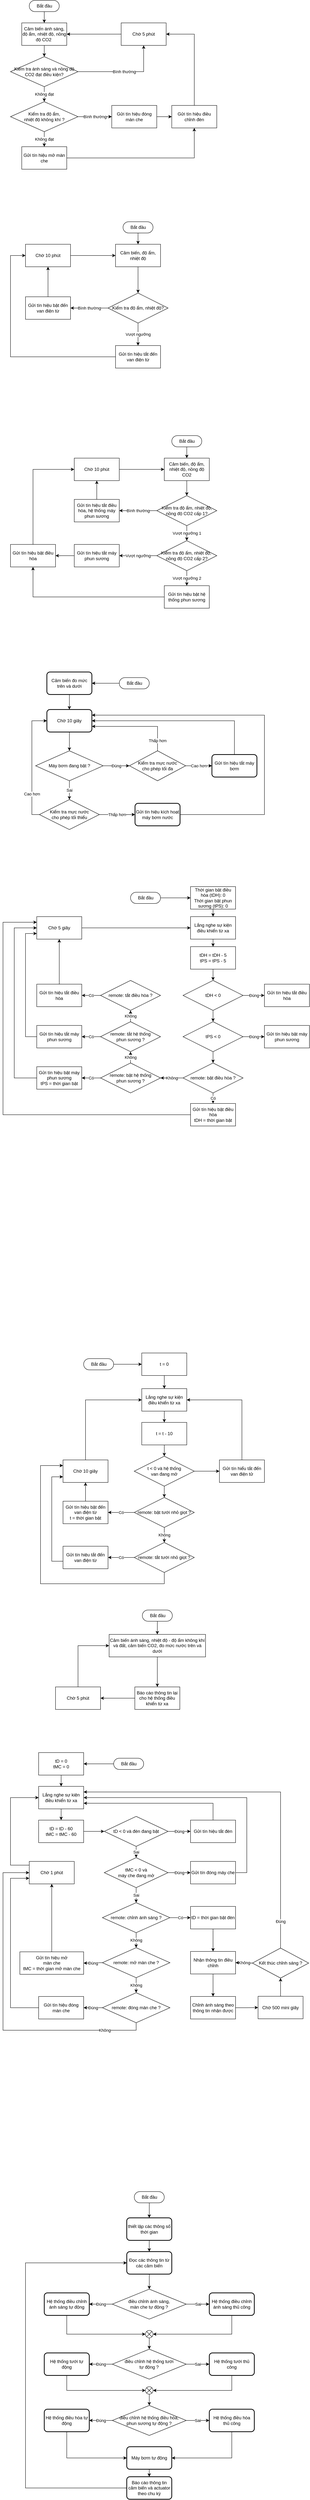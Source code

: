 <mxfile version="14.6.9" type="github">
  <diagram id="anuXyuavmqjR2wPOfA69" name="Page-1">
    <mxGraphModel dx="723" dy="430" grid="1" gridSize="10" guides="1" tooltips="1" connect="1" arrows="1" fold="1" page="1" pageScale="1" pageWidth="827" pageHeight="1169" math="0" shadow="0">
      <root>
        <mxCell id="0" />
        <mxCell id="1" parent="0" />
        <mxCell id="B6U_4YluaV11gysAg7g0-4" value="" style="edgeStyle=orthogonalEdgeStyle;rounded=0;orthogonalLoop=1;jettySize=auto;html=1;" parent="1" source="B6U_4YluaV11gysAg7g0-2" target="B6U_4YluaV11gysAg7g0-3" edge="1">
          <mxGeometry relative="1" as="geometry" />
        </mxCell>
        <mxCell id="B6U_4YluaV11gysAg7g0-2" value="Bắt đầu" style="html=1;dashed=0;whitespace=wrap;shape=mxgraph.dfd.start" parent="1" vertex="1">
          <mxGeometry x="80" y="60" width="80" height="30" as="geometry" />
        </mxCell>
        <mxCell id="B6U_4YluaV11gysAg7g0-23" value="" style="edgeStyle=orthogonalEdgeStyle;rounded=0;orthogonalLoop=1;jettySize=auto;html=1;" parent="1" source="B6U_4YluaV11gysAg7g0-3" target="B6U_4YluaV11gysAg7g0-22" edge="1">
          <mxGeometry relative="1" as="geometry" />
        </mxCell>
        <mxCell id="B6U_4YluaV11gysAg7g0-3" value="Cảm biến ánh sáng, độ ẩm, nhiệt độ, nồng độ CO2&amp;nbsp;" style="whiteSpace=wrap;html=1;dashed=0;" parent="1" vertex="1">
          <mxGeometry x="60" y="120" width="120" height="60" as="geometry" />
        </mxCell>
        <mxCell id="B6U_4YluaV11gysAg7g0-16" value="Không đạt" style="edgeStyle=orthogonalEdgeStyle;rounded=0;orthogonalLoop=1;jettySize=auto;html=1;" parent="1" source="B6U_4YluaV11gysAg7g0-11" target="B6U_4YluaV11gysAg7g0-15" edge="1">
          <mxGeometry relative="1" as="geometry" />
        </mxCell>
        <mxCell id="odV56k7f0674jb8AGiHk-58" value="Bình thường" style="edgeStyle=orthogonalEdgeStyle;rounded=0;orthogonalLoop=1;jettySize=auto;html=1;" edge="1" parent="1" source="B6U_4YluaV11gysAg7g0-11" target="B6U_4YluaV11gysAg7g0-13">
          <mxGeometry relative="1" as="geometry" />
        </mxCell>
        <mxCell id="B6U_4YluaV11gysAg7g0-11" value="Kiểm tra độ ẩm, &lt;br&gt;nhiệt độ không khí ?" style="rhombus;whiteSpace=wrap;html=1;dashed=0;" parent="1" vertex="1">
          <mxGeometry x="30" y="330" width="180" height="80" as="geometry" />
        </mxCell>
        <mxCell id="odV56k7f0674jb8AGiHk-59" value="" style="edgeStyle=orthogonalEdgeStyle;rounded=0;orthogonalLoop=1;jettySize=auto;html=1;" edge="1" parent="1" source="B6U_4YluaV11gysAg7g0-13" target="B6U_4YluaV11gysAg7g0-24">
          <mxGeometry relative="1" as="geometry" />
        </mxCell>
        <mxCell id="B6U_4YluaV11gysAg7g0-13" value="Gửi tín hiệu đóng màn che" style="whiteSpace=wrap;html=1;dashed=0;" parent="1" vertex="1">
          <mxGeometry x="299.97" y="340" width="120" height="60" as="geometry" />
        </mxCell>
        <mxCell id="odV56k7f0674jb8AGiHk-55" style="edgeStyle=orthogonalEdgeStyle;rounded=0;orthogonalLoop=1;jettySize=auto;html=1;entryX=0.5;entryY=1;entryDx=0;entryDy=0;" edge="1" parent="1" source="B6U_4YluaV11gysAg7g0-15" target="B6U_4YluaV11gysAg7g0-24">
          <mxGeometry relative="1" as="geometry" />
        </mxCell>
        <mxCell id="B6U_4YluaV11gysAg7g0-15" value="Gửi tín hiệu mở màn che" style="whiteSpace=wrap;html=1;dashed=0;" parent="1" vertex="1">
          <mxGeometry x="60" y="450" width="120" height="60" as="geometry" />
        </mxCell>
        <mxCell id="B6U_4YluaV11gysAg7g0-29" value="Không đạt" style="edgeStyle=orthogonalEdgeStyle;rounded=0;orthogonalLoop=1;jettySize=auto;html=1;entryX=0.5;entryY=0;entryDx=0;entryDy=0;" parent="1" source="B6U_4YluaV11gysAg7g0-22" target="B6U_4YluaV11gysAg7g0-11" edge="1">
          <mxGeometry relative="1" as="geometry" />
        </mxCell>
        <mxCell id="odV56k7f0674jb8AGiHk-53" value="Bình thường" style="edgeStyle=orthogonalEdgeStyle;rounded=0;orthogonalLoop=1;jettySize=auto;html=1;" edge="1" parent="1" source="B6U_4YluaV11gysAg7g0-22" target="B6U_4YluaV11gysAg7g0-26">
          <mxGeometry relative="1" as="geometry">
            <Array as="points">
              <mxPoint x="385" y="250" />
            </Array>
          </mxGeometry>
        </mxCell>
        <mxCell id="B6U_4YluaV11gysAg7g0-22" value="Kiểm tra ánh sáng và&amp;nbsp;nồng độ CO2&amp;nbsp;đạt điều kiện?" style="rhombus;whiteSpace=wrap;html=1;dashed=0;" parent="1" vertex="1">
          <mxGeometry x="30" y="210" width="180" height="80" as="geometry" />
        </mxCell>
        <mxCell id="odV56k7f0674jb8AGiHk-60" style="edgeStyle=orthogonalEdgeStyle;rounded=0;orthogonalLoop=1;jettySize=auto;html=1;entryX=1;entryY=0.5;entryDx=0;entryDy=0;" edge="1" parent="1" source="B6U_4YluaV11gysAg7g0-24" target="B6U_4YluaV11gysAg7g0-26">
          <mxGeometry relative="1" as="geometry">
            <Array as="points">
              <mxPoint x="520" y="150" />
            </Array>
          </mxGeometry>
        </mxCell>
        <mxCell id="B6U_4YluaV11gysAg7g0-24" value="Gửi tín hiệu điều chỉnh đèn" style="whiteSpace=wrap;html=1;dashed=0;" parent="1" vertex="1">
          <mxGeometry x="459.97" y="340" width="120" height="60" as="geometry" />
        </mxCell>
        <mxCell id="B6U_4YluaV11gysAg7g0-28" style="edgeStyle=orthogonalEdgeStyle;rounded=0;orthogonalLoop=1;jettySize=auto;html=1;entryX=1;entryY=0.5;entryDx=0;entryDy=0;" parent="1" source="B6U_4YluaV11gysAg7g0-26" target="B6U_4YluaV11gysAg7g0-3" edge="1">
          <mxGeometry relative="1" as="geometry" />
        </mxCell>
        <mxCell id="B6U_4YluaV11gysAg7g0-26" value="Chờ 5 phút" style="whiteSpace=wrap;html=1;dashed=0;" parent="1" vertex="1">
          <mxGeometry x="325" y="120" width="120" height="60" as="geometry" />
        </mxCell>
        <mxCell id="B6U_4YluaV11gysAg7g0-37" value="" style="edgeStyle=orthogonalEdgeStyle;rounded=0;orthogonalLoop=1;jettySize=auto;html=1;" parent="1" source="B6U_4YluaV11gysAg7g0-38" target="B6U_4YluaV11gysAg7g0-40" edge="1">
          <mxGeometry relative="1" as="geometry" />
        </mxCell>
        <mxCell id="B6U_4YluaV11gysAg7g0-38" value="Bắt đầu" style="html=1;dashed=0;whitespace=wrap;shape=mxgraph.dfd.start" parent="1" vertex="1">
          <mxGeometry x="330" y="650" width="80" height="30" as="geometry" />
        </mxCell>
        <mxCell id="B6U_4YluaV11gysAg7g0-39" value="" style="edgeStyle=orthogonalEdgeStyle;rounded=0;orthogonalLoop=1;jettySize=auto;html=1;" parent="1" source="B6U_4YluaV11gysAg7g0-40" target="B6U_4YluaV11gysAg7g0-50" edge="1">
          <mxGeometry relative="1" as="geometry" />
        </mxCell>
        <mxCell id="B6U_4YluaV11gysAg7g0-40" value="Cảm biến, độ ẩm, nhiệt độ" style="whiteSpace=wrap;html=1;dashed=0;" parent="1" vertex="1">
          <mxGeometry x="310" y="710" width="120" height="60" as="geometry" />
        </mxCell>
        <mxCell id="B6U_4YluaV11gysAg7g0-58" value="Vượt ngưỡng" style="edgeStyle=orthogonalEdgeStyle;rounded=0;orthogonalLoop=1;jettySize=auto;html=1;" parent="1" source="B6U_4YluaV11gysAg7g0-50" target="B6U_4YluaV11gysAg7g0-57" edge="1">
          <mxGeometry relative="1" as="geometry" />
        </mxCell>
        <mxCell id="B6U_4YluaV11gysAg7g0-63" value="Bình thường" style="edgeStyle=orthogonalEdgeStyle;rounded=0;orthogonalLoop=1;jettySize=auto;html=1;" parent="1" source="B6U_4YluaV11gysAg7g0-50" target="B6U_4YluaV11gysAg7g0-62" edge="1">
          <mxGeometry relative="1" as="geometry" />
        </mxCell>
        <mxCell id="B6U_4YluaV11gysAg7g0-50" value="Kiểm tra độ ẩm, nhiệt độ?" style="rhombus;whiteSpace=wrap;html=1;dashed=0;" parent="1" vertex="1">
          <mxGeometry x="290" y="840" width="160" height="80" as="geometry" />
        </mxCell>
        <mxCell id="B6U_4YluaV11gysAg7g0-64" style="edgeStyle=orthogonalEdgeStyle;rounded=0;orthogonalLoop=1;jettySize=auto;html=1;entryX=0;entryY=0.5;entryDx=0;entryDy=0;" parent="1" source="B6U_4YluaV11gysAg7g0-57" target="B6U_4YluaV11gysAg7g0-59" edge="1">
          <mxGeometry relative="1" as="geometry">
            <Array as="points">
              <mxPoint x="30" y="1010" />
              <mxPoint x="30" y="740" />
            </Array>
          </mxGeometry>
        </mxCell>
        <mxCell id="B6U_4YluaV11gysAg7g0-57" value="Gửi tín hiệu tắt đến van điện từ" style="whiteSpace=wrap;html=1;dashed=0;" parent="1" vertex="1">
          <mxGeometry x="310" y="980" width="120" height="60" as="geometry" />
        </mxCell>
        <mxCell id="B6U_4YluaV11gysAg7g0-61" style="edgeStyle=orthogonalEdgeStyle;rounded=0;orthogonalLoop=1;jettySize=auto;html=1;entryX=0;entryY=0.5;entryDx=0;entryDy=0;" parent="1" source="B6U_4YluaV11gysAg7g0-59" target="B6U_4YluaV11gysAg7g0-40" edge="1">
          <mxGeometry relative="1" as="geometry">
            <Array as="points">
              <mxPoint x="170" y="740" />
            </Array>
          </mxGeometry>
        </mxCell>
        <mxCell id="B6U_4YluaV11gysAg7g0-59" value="Chờ 10 phút" style="whiteSpace=wrap;html=1;dashed=0;" parent="1" vertex="1">
          <mxGeometry x="70" y="710" width="120" height="60" as="geometry" />
        </mxCell>
        <mxCell id="B6U_4YluaV11gysAg7g0-65" style="edgeStyle=orthogonalEdgeStyle;rounded=0;orthogonalLoop=1;jettySize=auto;html=1;entryX=0.5;entryY=1;entryDx=0;entryDy=0;" parent="1" source="B6U_4YluaV11gysAg7g0-62" target="B6U_4YluaV11gysAg7g0-59" edge="1">
          <mxGeometry relative="1" as="geometry" />
        </mxCell>
        <mxCell id="B6U_4YluaV11gysAg7g0-62" value="Gửi tín hiệu bật đến van điện từ" style="whiteSpace=wrap;html=1;dashed=0;" parent="1" vertex="1">
          <mxGeometry x="70" y="850" width="120" height="60" as="geometry" />
        </mxCell>
        <mxCell id="B6U_4YluaV11gysAg7g0-66" value="" style="edgeStyle=orthogonalEdgeStyle;rounded=0;orthogonalLoop=1;jettySize=auto;html=1;" parent="1" source="B6U_4YluaV11gysAg7g0-67" target="B6U_4YluaV11gysAg7g0-69" edge="1">
          <mxGeometry relative="1" as="geometry" />
        </mxCell>
        <mxCell id="B6U_4YluaV11gysAg7g0-67" value="Bắt đầu" style="html=1;dashed=0;whitespace=wrap;shape=mxgraph.dfd.start" parent="1" vertex="1">
          <mxGeometry x="460" y="1220" width="80" height="30" as="geometry" />
        </mxCell>
        <mxCell id="B6U_4YluaV11gysAg7g0-68" value="" style="edgeStyle=orthogonalEdgeStyle;rounded=0;orthogonalLoop=1;jettySize=auto;html=1;" parent="1" source="B6U_4YluaV11gysAg7g0-69" target="B6U_4YluaV11gysAg7g0-72" edge="1">
          <mxGeometry relative="1" as="geometry" />
        </mxCell>
        <mxCell id="B6U_4YluaV11gysAg7g0-69" value="Cảm biến, độ ẩm, nhiệt độ, nồng độ CO2" style="whiteSpace=wrap;html=1;dashed=0;" parent="1" vertex="1">
          <mxGeometry x="440" y="1280" width="120" height="60" as="geometry" />
        </mxCell>
        <mxCell id="B6U_4YluaV11gysAg7g0-80" value="Vượt ngưỡng 1" style="edgeStyle=orthogonalEdgeStyle;rounded=0;orthogonalLoop=1;jettySize=auto;html=1;" parent="1" source="B6U_4YluaV11gysAg7g0-72" target="B6U_4YluaV11gysAg7g0-79" edge="1">
          <mxGeometry relative="1" as="geometry" />
        </mxCell>
        <mxCell id="B6U_4YluaV11gysAg7g0-94" value="Bình thường" style="edgeStyle=orthogonalEdgeStyle;rounded=0;orthogonalLoop=1;jettySize=auto;html=1;" parent="1" source="B6U_4YluaV11gysAg7g0-72" target="B6U_4YluaV11gysAg7g0-93" edge="1">
          <mxGeometry relative="1" as="geometry" />
        </mxCell>
        <mxCell id="B6U_4YluaV11gysAg7g0-72" value="Kiểm tra độ ẩm, nhiệt độ,&lt;br&gt;nồng độ CO2 cấp 1?" style="rhombus;whiteSpace=wrap;html=1;dashed=0;" parent="1" vertex="1">
          <mxGeometry x="420" y="1380" width="160" height="80" as="geometry" />
        </mxCell>
        <mxCell id="B6U_4YluaV11gysAg7g0-89" value="Vượt ngưỡng 2" style="edgeStyle=orthogonalEdgeStyle;rounded=0;orthogonalLoop=1;jettySize=auto;html=1;" parent="1" source="B6U_4YluaV11gysAg7g0-79" target="B6U_4YluaV11gysAg7g0-88" edge="1">
          <mxGeometry relative="1" as="geometry" />
        </mxCell>
        <mxCell id="B6U_4YluaV11gysAg7g0-102" value="Vượt ngưỡng" style="edgeStyle=orthogonalEdgeStyle;rounded=0;orthogonalLoop=1;jettySize=auto;html=1;" parent="1" source="B6U_4YluaV11gysAg7g0-79" target="B6U_4YluaV11gysAg7g0-101" edge="1">
          <mxGeometry relative="1" as="geometry" />
        </mxCell>
        <mxCell id="B6U_4YluaV11gysAg7g0-79" value="Kiểm tra độ ẩm, nhiệt độ,&amp;nbsp;&lt;br&gt;nồng độ CO2&amp;nbsp;cấp 2?" style="rhombus;whiteSpace=wrap;html=1;dashed=0;" parent="1" vertex="1">
          <mxGeometry x="420" y="1500" width="160" height="80" as="geometry" />
        </mxCell>
        <mxCell id="B6U_4YluaV11gysAg7g0-100" style="edgeStyle=orthogonalEdgeStyle;rounded=0;orthogonalLoop=1;jettySize=auto;html=1;entryX=0;entryY=0.5;entryDx=0;entryDy=0;" parent="1" source="B6U_4YluaV11gysAg7g0-81" target="B6U_4YluaV11gysAg7g0-97" edge="1">
          <mxGeometry relative="1" as="geometry">
            <Array as="points">
              <mxPoint x="90" y="1310" />
            </Array>
          </mxGeometry>
        </mxCell>
        <mxCell id="B6U_4YluaV11gysAg7g0-81" value="Gửi tín hiệu bật điều hòa" style="whiteSpace=wrap;html=1;dashed=0;" parent="1" vertex="1">
          <mxGeometry x="30" y="1510" width="120" height="60" as="geometry" />
        </mxCell>
        <mxCell id="B6U_4YluaV11gysAg7g0-90" style="edgeStyle=orthogonalEdgeStyle;rounded=0;orthogonalLoop=1;jettySize=auto;html=1;entryX=0.5;entryY=1;entryDx=0;entryDy=0;" parent="1" source="B6U_4YluaV11gysAg7g0-88" target="B6U_4YluaV11gysAg7g0-81" edge="1">
          <mxGeometry relative="1" as="geometry" />
        </mxCell>
        <mxCell id="B6U_4YluaV11gysAg7g0-88" value="Gửi tín hiệu bật hệ thống phun sương" style="whiteSpace=wrap;html=1;dashed=0;" parent="1" vertex="1">
          <mxGeometry x="440" y="1620" width="120" height="60" as="geometry" />
        </mxCell>
        <mxCell id="B6U_4YluaV11gysAg7g0-98" value="" style="edgeStyle=orthogonalEdgeStyle;rounded=0;orthogonalLoop=1;jettySize=auto;html=1;" parent="1" source="B6U_4YluaV11gysAg7g0-93" target="B6U_4YluaV11gysAg7g0-97" edge="1">
          <mxGeometry relative="1" as="geometry" />
        </mxCell>
        <mxCell id="B6U_4YluaV11gysAg7g0-93" value="Gửi tín hiệu tắt điều hòa, hệ thống máy phun sương" style="whiteSpace=wrap;html=1;dashed=0;" parent="1" vertex="1">
          <mxGeometry x="200" y="1390" width="120" height="60" as="geometry" />
        </mxCell>
        <mxCell id="B6U_4YluaV11gysAg7g0-99" style="edgeStyle=orthogonalEdgeStyle;rounded=0;orthogonalLoop=1;jettySize=auto;html=1;entryX=0;entryY=0.5;entryDx=0;entryDy=0;" parent="1" source="B6U_4YluaV11gysAg7g0-97" target="B6U_4YluaV11gysAg7g0-69" edge="1">
          <mxGeometry relative="1" as="geometry" />
        </mxCell>
        <mxCell id="B6U_4YluaV11gysAg7g0-97" value="Chờ 10 phút" style="whiteSpace=wrap;html=1;dashed=0;" parent="1" vertex="1">
          <mxGeometry x="200" y="1280" width="120" height="60" as="geometry" />
        </mxCell>
        <mxCell id="B6U_4YluaV11gysAg7g0-103" style="edgeStyle=orthogonalEdgeStyle;rounded=0;orthogonalLoop=1;jettySize=auto;html=1;entryX=1;entryY=0.5;entryDx=0;entryDy=0;" parent="1" source="B6U_4YluaV11gysAg7g0-101" target="B6U_4YluaV11gysAg7g0-81" edge="1">
          <mxGeometry relative="1" as="geometry" />
        </mxCell>
        <mxCell id="B6U_4YluaV11gysAg7g0-101" value="&lt;span&gt;Gửi tín hiệu tắt máy phun sương&lt;/span&gt;" style="whiteSpace=wrap;html=1;dashed=0;" parent="1" vertex="1">
          <mxGeometry x="200" y="1510" width="120" height="60" as="geometry" />
        </mxCell>
        <mxCell id="B6U_4YluaV11gysAg7g0-191" style="edgeStyle=orthogonalEdgeStyle;rounded=0;orthogonalLoop=1;jettySize=auto;html=1;entryX=0;entryY=0.5;entryDx=0;entryDy=0;" parent="1" source="B6U_4YluaV11gysAg7g0-157" target="B6U_4YluaV11gysAg7g0-187" edge="1">
          <mxGeometry relative="1" as="geometry">
            <mxPoint x="500" y="2452" as="targetPoint" />
          </mxGeometry>
        </mxCell>
        <mxCell id="B6U_4YluaV11gysAg7g0-157" value="Bắt đầu" style="html=1;dashed=0;whitespace=wrap;shape=mxgraph.dfd.start" parent="1" vertex="1">
          <mxGeometry x="350" y="2437" width="80" height="30" as="geometry" />
        </mxCell>
        <mxCell id="B6U_4YluaV11gysAg7g0-198" value="" style="edgeStyle=orthogonalEdgeStyle;rounded=0;orthogonalLoop=1;jettySize=auto;html=1;" parent="1" source="B6U_4YluaV11gysAg7g0-159" target="B6U_4YluaV11gysAg7g0-197" edge="1">
          <mxGeometry relative="1" as="geometry" />
        </mxCell>
        <mxCell id="B6U_4YluaV11gysAg7g0-159" value="Lắng nghe sự kiện điều khiển từ xa" style="whiteSpace=wrap;html=1;dashed=0;" parent="1" vertex="1">
          <mxGeometry x="510" y="2502" width="120" height="60" as="geometry" />
        </mxCell>
        <mxCell id="B6U_4YluaV11gysAg7g0-160" value="Không" style="edgeStyle=orthogonalEdgeStyle;rounded=0;orthogonalLoop=1;jettySize=auto;html=1;" parent="1" source="B6U_4YluaV11gysAg7g0-162" target="B6U_4YluaV11gysAg7g0-165" edge="1">
          <mxGeometry relative="1" as="geometry" />
        </mxCell>
        <mxCell id="B6U_4YluaV11gysAg7g0-161" value="Có" style="edgeStyle=orthogonalEdgeStyle;rounded=0;orthogonalLoop=1;jettySize=auto;html=1;" parent="1" source="B6U_4YluaV11gysAg7g0-162" target="B6U_4YluaV11gysAg7g0-171" edge="1">
          <mxGeometry relative="1" as="geometry" />
        </mxCell>
        <mxCell id="B6U_4YluaV11gysAg7g0-162" value="remote: bật điều hòa ?" style="rhombus;whiteSpace=wrap;html=1;dashed=0;" parent="1" vertex="1">
          <mxGeometry x="490" y="2892" width="160" height="80" as="geometry" />
        </mxCell>
        <mxCell id="B6U_4YluaV11gysAg7g0-164" value="Có" style="edgeStyle=orthogonalEdgeStyle;rounded=0;orthogonalLoop=1;jettySize=auto;html=1;" parent="1" source="B6U_4YluaV11gysAg7g0-165" target="B6U_4YluaV11gysAg7g0-175" edge="1">
          <mxGeometry relative="1" as="geometry" />
        </mxCell>
        <mxCell id="B6U_4YluaV11gysAg7g0-178" value="Không" style="edgeStyle=orthogonalEdgeStyle;rounded=0;orthogonalLoop=1;jettySize=auto;html=1;" parent="1" source="B6U_4YluaV11gysAg7g0-165" target="B6U_4YluaV11gysAg7g0-177" edge="1">
          <mxGeometry relative="1" as="geometry" />
        </mxCell>
        <mxCell id="B6U_4YluaV11gysAg7g0-165" value="remote: bật hệ thống &lt;br&gt;phun sương ?" style="rhombus;whiteSpace=wrap;html=1;dashed=0;" parent="1" vertex="1">
          <mxGeometry x="270" y="2892" width="160" height="80" as="geometry" />
        </mxCell>
        <mxCell id="B6U_4YluaV11gysAg7g0-211" style="edgeStyle=orthogonalEdgeStyle;rounded=0;orthogonalLoop=1;jettySize=auto;html=1;entryX=0;entryY=0.25;entryDx=0;entryDy=0;" parent="1" source="B6U_4YluaV11gysAg7g0-171" target="B6U_4YluaV11gysAg7g0-173" edge="1">
          <mxGeometry relative="1" as="geometry">
            <Array as="points">
              <mxPoint x="10" y="3030" />
              <mxPoint x="10" y="2517" />
            </Array>
          </mxGeometry>
        </mxCell>
        <mxCell id="B6U_4YluaV11gysAg7g0-171" value="Gửi tín hiệu bật điều hòa&lt;br&gt;tDH = thời gian bật" style="whiteSpace=wrap;html=1;dashed=0;" parent="1" vertex="1">
          <mxGeometry x="510" y="3000" width="120" height="60" as="geometry" />
        </mxCell>
        <mxCell id="B6U_4YluaV11gysAg7g0-172" style="edgeStyle=orthogonalEdgeStyle;rounded=0;orthogonalLoop=1;jettySize=auto;html=1;entryX=0;entryY=0.5;entryDx=0;entryDy=0;" parent="1" source="B6U_4YluaV11gysAg7g0-173" target="B6U_4YluaV11gysAg7g0-159" edge="1">
          <mxGeometry relative="1" as="geometry" />
        </mxCell>
        <mxCell id="B6U_4YluaV11gysAg7g0-173" value="Chờ 5 giây" style="whiteSpace=wrap;html=1;dashed=0;" parent="1" vertex="1">
          <mxGeometry x="100" y="2502" width="120" height="60" as="geometry" />
        </mxCell>
        <mxCell id="B6U_4YluaV11gysAg7g0-210" style="edgeStyle=orthogonalEdgeStyle;rounded=0;orthogonalLoop=1;jettySize=auto;html=1;entryX=0;entryY=0.5;entryDx=0;entryDy=0;" parent="1" source="B6U_4YluaV11gysAg7g0-175" target="B6U_4YluaV11gysAg7g0-173" edge="1">
          <mxGeometry relative="1" as="geometry">
            <Array as="points">
              <mxPoint x="40" y="2932" />
              <mxPoint x="40" y="2532" />
            </Array>
          </mxGeometry>
        </mxCell>
        <mxCell id="B6U_4YluaV11gysAg7g0-175" value="&lt;span&gt;Gửi tín hiệu bật máy phun sương&lt;br&gt;tPS = thời gian bật&lt;br&gt;&lt;/span&gt;" style="whiteSpace=wrap;html=1;dashed=0;" parent="1" vertex="1">
          <mxGeometry x="100" y="2902" width="120" height="60" as="geometry" />
        </mxCell>
        <mxCell id="B6U_4YluaV11gysAg7g0-180" value="Có" style="edgeStyle=orthogonalEdgeStyle;rounded=0;orthogonalLoop=1;jettySize=auto;html=1;" parent="1" source="B6U_4YluaV11gysAg7g0-177" target="B6U_4YluaV11gysAg7g0-179" edge="1">
          <mxGeometry relative="1" as="geometry" />
        </mxCell>
        <mxCell id="B6U_4YluaV11gysAg7g0-183" value="Không" style="edgeStyle=orthogonalEdgeStyle;rounded=0;orthogonalLoop=1;jettySize=auto;html=1;" parent="1" source="B6U_4YluaV11gysAg7g0-177" target="B6U_4YluaV11gysAg7g0-182" edge="1">
          <mxGeometry relative="1" as="geometry" />
        </mxCell>
        <mxCell id="B6U_4YluaV11gysAg7g0-177" value="remote: tắt hệ thống &lt;br&gt;phun sương ?" style="rhombus;whiteSpace=wrap;html=1;dashed=0;" parent="1" vertex="1">
          <mxGeometry x="270" y="2782" width="160" height="80" as="geometry" />
        </mxCell>
        <mxCell id="B6U_4YluaV11gysAg7g0-209" style="edgeStyle=orthogonalEdgeStyle;rounded=0;orthogonalLoop=1;jettySize=auto;html=1;entryX=0;entryY=0.75;entryDx=0;entryDy=0;" parent="1" source="B6U_4YluaV11gysAg7g0-179" target="B6U_4YluaV11gysAg7g0-173" edge="1">
          <mxGeometry relative="1" as="geometry">
            <Array as="points">
              <mxPoint x="70" y="2822" />
              <mxPoint x="70" y="2547" />
            </Array>
          </mxGeometry>
        </mxCell>
        <mxCell id="B6U_4YluaV11gysAg7g0-179" value="&lt;span&gt;Gửi tín hiệu tắt máy phun sương&lt;/span&gt;" style="whiteSpace=wrap;html=1;dashed=0;" parent="1" vertex="1">
          <mxGeometry x="100" y="2792" width="120" height="60" as="geometry" />
        </mxCell>
        <mxCell id="B6U_4YluaV11gysAg7g0-185" value="Có" style="edgeStyle=orthogonalEdgeStyle;rounded=0;orthogonalLoop=1;jettySize=auto;html=1;" parent="1" source="B6U_4YluaV11gysAg7g0-182" target="B6U_4YluaV11gysAg7g0-184" edge="1">
          <mxGeometry relative="1" as="geometry" />
        </mxCell>
        <mxCell id="B6U_4YluaV11gysAg7g0-182" value="remote: tắt điều hòa&amp;nbsp;?" style="rhombus;whiteSpace=wrap;html=1;dashed=0;" parent="1" vertex="1">
          <mxGeometry x="270" y="2672" width="160" height="80" as="geometry" />
        </mxCell>
        <mxCell id="B6U_4YluaV11gysAg7g0-212" value="" style="edgeStyle=orthogonalEdgeStyle;rounded=0;orthogonalLoop=1;jettySize=auto;html=1;" parent="1" source="B6U_4YluaV11gysAg7g0-184" target="B6U_4YluaV11gysAg7g0-173" edge="1">
          <mxGeometry relative="1" as="geometry" />
        </mxCell>
        <mxCell id="B6U_4YluaV11gysAg7g0-184" value="Gửi tín hiệu tắt điều hòa" style="whiteSpace=wrap;html=1;dashed=0;" parent="1" vertex="1">
          <mxGeometry x="100" y="2682" width="120" height="60" as="geometry" />
        </mxCell>
        <mxCell id="B6U_4YluaV11gysAg7g0-192" style="edgeStyle=orthogonalEdgeStyle;rounded=0;orthogonalLoop=1;jettySize=auto;html=1;entryX=0.5;entryY=0;entryDx=0;entryDy=0;" parent="1" source="B6U_4YluaV11gysAg7g0-187" target="B6U_4YluaV11gysAg7g0-159" edge="1">
          <mxGeometry relative="1" as="geometry" />
        </mxCell>
        <mxCell id="B6U_4YluaV11gysAg7g0-187" value="Thời gian bật điều hòa (tDH): 0&lt;br&gt;Thời gian bật phun sương (tPS): 0" style="whiteSpace=wrap;html=1;dashed=0;" parent="1" vertex="1">
          <mxGeometry x="510" y="2422" width="120" height="60" as="geometry" />
        </mxCell>
        <mxCell id="B6U_4YluaV11gysAg7g0-200" value="" style="edgeStyle=orthogonalEdgeStyle;rounded=0;orthogonalLoop=1;jettySize=auto;html=1;" parent="1" source="B6U_4YluaV11gysAg7g0-197" target="B6U_4YluaV11gysAg7g0-199" edge="1">
          <mxGeometry relative="1" as="geometry" />
        </mxCell>
        <mxCell id="B6U_4YluaV11gysAg7g0-197" value="tDH = tDH - 5&lt;br&gt;tPS = tPS - 5" style="whiteSpace=wrap;html=1;dashed=0;" parent="1" vertex="1">
          <mxGeometry x="510" y="2582" width="120" height="60" as="geometry" />
        </mxCell>
        <mxCell id="B6U_4YluaV11gysAg7g0-202" value="Đúng" style="edgeStyle=orthogonalEdgeStyle;rounded=0;orthogonalLoop=1;jettySize=auto;html=1;" parent="1" source="B6U_4YluaV11gysAg7g0-199" target="B6U_4YluaV11gysAg7g0-201" edge="1">
          <mxGeometry relative="1" as="geometry" />
        </mxCell>
        <mxCell id="B6U_4YluaV11gysAg7g0-204" value="" style="edgeStyle=orthogonalEdgeStyle;rounded=0;orthogonalLoop=1;jettySize=auto;html=1;" parent="1" source="B6U_4YluaV11gysAg7g0-199" target="B6U_4YluaV11gysAg7g0-203" edge="1">
          <mxGeometry relative="1" as="geometry" />
        </mxCell>
        <mxCell id="B6U_4YluaV11gysAg7g0-199" value="tDH &amp;lt; 0" style="rhombus;whiteSpace=wrap;html=1;dashed=0;" parent="1" vertex="1">
          <mxGeometry x="490" y="2672" width="160" height="80" as="geometry" />
        </mxCell>
        <mxCell id="B6U_4YluaV11gysAg7g0-201" value="&lt;span&gt;Gửi tín hiệu tắt điều hòa&lt;/span&gt;" style="whiteSpace=wrap;html=1;dashed=0;" parent="1" vertex="1">
          <mxGeometry x="707" y="2682" width="120" height="60" as="geometry" />
        </mxCell>
        <mxCell id="B6U_4YluaV11gysAg7g0-206" value="Đúng" style="edgeStyle=orthogonalEdgeStyle;rounded=0;orthogonalLoop=1;jettySize=auto;html=1;" parent="1" source="B6U_4YluaV11gysAg7g0-203" target="B6U_4YluaV11gysAg7g0-205" edge="1">
          <mxGeometry relative="1" as="geometry" />
        </mxCell>
        <mxCell id="B6U_4YluaV11gysAg7g0-207" value="" style="edgeStyle=orthogonalEdgeStyle;rounded=0;orthogonalLoop=1;jettySize=auto;html=1;" parent="1" source="B6U_4YluaV11gysAg7g0-203" target="B6U_4YluaV11gysAg7g0-162" edge="1">
          <mxGeometry relative="1" as="geometry" />
        </mxCell>
        <mxCell id="B6U_4YluaV11gysAg7g0-203" value="tPS &amp;lt; 0" style="rhombus;whiteSpace=wrap;html=1;dashed=0;" parent="1" vertex="1">
          <mxGeometry x="490" y="2782" width="160" height="80" as="geometry" />
        </mxCell>
        <mxCell id="B6U_4YluaV11gysAg7g0-205" value="&lt;span&gt;Gửi tín hiệu bật máy phun sương&lt;/span&gt;" style="whiteSpace=wrap;html=1;dashed=0;" parent="1" vertex="1">
          <mxGeometry x="707" y="2792" width="120" height="60" as="geometry" />
        </mxCell>
        <mxCell id="odV56k7f0674jb8AGiHk-12" value="" style="edgeStyle=orthogonalEdgeStyle;rounded=0;orthogonalLoop=1;jettySize=auto;html=1;" edge="1" parent="1" source="B6U_4YluaV11gysAg7g0-214" target="odV56k7f0674jb8AGiHk-11">
          <mxGeometry relative="1" as="geometry" />
        </mxCell>
        <mxCell id="B6U_4YluaV11gysAg7g0-214" value="Bắt đầu" style="html=1;dashed=0;whitespace=wrap;shape=mxgraph.dfd.start" parent="1" vertex="1">
          <mxGeometry x="225" y="3680" width="80" height="30" as="geometry" />
        </mxCell>
        <mxCell id="odV56k7f0674jb8AGiHk-15" value="" style="edgeStyle=orthogonalEdgeStyle;rounded=0;orthogonalLoop=1;jettySize=auto;html=1;" edge="1" parent="1" source="B6U_4YluaV11gysAg7g0-216" target="odV56k7f0674jb8AGiHk-14">
          <mxGeometry relative="1" as="geometry" />
        </mxCell>
        <mxCell id="B6U_4YluaV11gysAg7g0-216" value="Lắng nghe sự kiện điều khiển từ xa" style="whiteSpace=wrap;html=1;dashed=0;" parent="1" vertex="1">
          <mxGeometry x="379.97" y="3760" width="120" height="60" as="geometry" />
        </mxCell>
        <mxCell id="B6U_4YluaV11gysAg7g0-218" value="Có" style="edgeStyle=orthogonalEdgeStyle;rounded=0;orthogonalLoop=1;jettySize=auto;html=1;" parent="1" source="B6U_4YluaV11gysAg7g0-219" target="B6U_4YluaV11gysAg7g0-225" edge="1">
          <mxGeometry relative="1" as="geometry" />
        </mxCell>
        <mxCell id="odV56k7f0674jb8AGiHk-2" value="Không" style="edgeStyle=orthogonalEdgeStyle;rounded=0;orthogonalLoop=1;jettySize=auto;html=1;" edge="1" parent="1" source="B6U_4YluaV11gysAg7g0-219" target="odV56k7f0674jb8AGiHk-1">
          <mxGeometry relative="1" as="geometry" />
        </mxCell>
        <mxCell id="B6U_4YluaV11gysAg7g0-219" value="remote: bật tưới nhỏ giọt ?" style="rhombus;whiteSpace=wrap;html=1;dashed=0;" parent="1" vertex="1">
          <mxGeometry x="360" y="4050" width="160" height="80" as="geometry" />
        </mxCell>
        <mxCell id="odV56k7f0674jb8AGiHk-21" style="edgeStyle=orthogonalEdgeStyle;rounded=0;orthogonalLoop=1;jettySize=auto;html=1;entryX=0;entryY=0.5;entryDx=0;entryDy=0;" edge="1" parent="1" source="B6U_4YluaV11gysAg7g0-223" target="B6U_4YluaV11gysAg7g0-216">
          <mxGeometry relative="1" as="geometry">
            <Array as="points">
              <mxPoint x="230" y="3790" />
            </Array>
          </mxGeometry>
        </mxCell>
        <mxCell id="B6U_4YluaV11gysAg7g0-223" value="Chờ 10 giây" style="whiteSpace=wrap;html=1;dashed=0;" parent="1" vertex="1">
          <mxGeometry x="170" y="3950" width="120" height="60" as="geometry" />
        </mxCell>
        <mxCell id="B6U_4YluaV11gysAg7g0-224" style="edgeStyle=orthogonalEdgeStyle;rounded=0;orthogonalLoop=1;jettySize=auto;html=1;entryX=0.5;entryY=1;entryDx=0;entryDy=0;" parent="1" source="B6U_4YluaV11gysAg7g0-225" target="B6U_4YluaV11gysAg7g0-223" edge="1">
          <mxGeometry relative="1" as="geometry" />
        </mxCell>
        <mxCell id="B6U_4YluaV11gysAg7g0-225" value="Gửi tín hiệu bật đến van điện từ&lt;br&gt;t = thời gian bật" style="whiteSpace=wrap;html=1;dashed=0;" parent="1" vertex="1">
          <mxGeometry x="170" y="4060" width="120" height="60" as="geometry" />
        </mxCell>
        <mxCell id="odV56k7f0674jb8AGiHk-4" value="Có" style="edgeStyle=orthogonalEdgeStyle;rounded=0;orthogonalLoop=1;jettySize=auto;html=1;" edge="1" parent="1" source="odV56k7f0674jb8AGiHk-1" target="odV56k7f0674jb8AGiHk-3">
          <mxGeometry relative="1" as="geometry" />
        </mxCell>
        <mxCell id="odV56k7f0674jb8AGiHk-24" style="edgeStyle=orthogonalEdgeStyle;rounded=0;orthogonalLoop=1;jettySize=auto;html=1;entryX=0;entryY=0.25;entryDx=0;entryDy=0;" edge="1" parent="1" source="odV56k7f0674jb8AGiHk-1" target="B6U_4YluaV11gysAg7g0-223">
          <mxGeometry relative="1" as="geometry">
            <Array as="points">
              <mxPoint x="440" y="4280" />
              <mxPoint x="110" y="4280" />
              <mxPoint x="110" y="3965" />
            </Array>
          </mxGeometry>
        </mxCell>
        <mxCell id="odV56k7f0674jb8AGiHk-1" value="remote: tắt tưới nhỏ giọt ?" style="rhombus;whiteSpace=wrap;html=1;dashed=0;" vertex="1" parent="1">
          <mxGeometry x="360" y="4170" width="160" height="80" as="geometry" />
        </mxCell>
        <mxCell id="odV56k7f0674jb8AGiHk-23" style="edgeStyle=orthogonalEdgeStyle;rounded=0;orthogonalLoop=1;jettySize=auto;html=1;entryX=0;entryY=0.75;entryDx=0;entryDy=0;" edge="1" parent="1" source="odV56k7f0674jb8AGiHk-3" target="B6U_4YluaV11gysAg7g0-223">
          <mxGeometry relative="1" as="geometry">
            <Array as="points">
              <mxPoint x="140" y="4220" />
              <mxPoint x="140" y="3995" />
            </Array>
          </mxGeometry>
        </mxCell>
        <mxCell id="odV56k7f0674jb8AGiHk-3" value="&lt;span&gt;Gửi tín hiệu tắt đến van điện từ&lt;/span&gt;" style="whiteSpace=wrap;html=1;dashed=0;" vertex="1" parent="1">
          <mxGeometry x="170.0" y="4180" width="120" height="60" as="geometry" />
        </mxCell>
        <mxCell id="odV56k7f0674jb8AGiHk-13" value="" style="edgeStyle=orthogonalEdgeStyle;rounded=0;orthogonalLoop=1;jettySize=auto;html=1;" edge="1" parent="1" source="odV56k7f0674jb8AGiHk-11" target="B6U_4YluaV11gysAg7g0-216">
          <mxGeometry relative="1" as="geometry" />
        </mxCell>
        <mxCell id="odV56k7f0674jb8AGiHk-11" value="t = 0" style="whiteSpace=wrap;html=1;dashed=0;" vertex="1" parent="1">
          <mxGeometry x="379.97" y="3665" width="120" height="60" as="geometry" />
        </mxCell>
        <mxCell id="odV56k7f0674jb8AGiHk-17" value="" style="edgeStyle=orthogonalEdgeStyle;rounded=0;orthogonalLoop=1;jettySize=auto;html=1;" edge="1" parent="1" source="odV56k7f0674jb8AGiHk-14" target="odV56k7f0674jb8AGiHk-16">
          <mxGeometry relative="1" as="geometry" />
        </mxCell>
        <mxCell id="odV56k7f0674jb8AGiHk-14" value="t = t - 10" style="whiteSpace=wrap;html=1;dashed=0;" vertex="1" parent="1">
          <mxGeometry x="379.97" y="3850" width="120" height="60" as="geometry" />
        </mxCell>
        <mxCell id="odV56k7f0674jb8AGiHk-19" value="" style="edgeStyle=orthogonalEdgeStyle;rounded=0;orthogonalLoop=1;jettySize=auto;html=1;" edge="1" parent="1" source="odV56k7f0674jb8AGiHk-16" target="odV56k7f0674jb8AGiHk-18">
          <mxGeometry relative="1" as="geometry" />
        </mxCell>
        <mxCell id="odV56k7f0674jb8AGiHk-20" style="edgeStyle=orthogonalEdgeStyle;rounded=0;orthogonalLoop=1;jettySize=auto;html=1;entryX=0.5;entryY=0;entryDx=0;entryDy=0;" edge="1" parent="1" source="odV56k7f0674jb8AGiHk-16" target="B6U_4YluaV11gysAg7g0-219">
          <mxGeometry relative="1" as="geometry" />
        </mxCell>
        <mxCell id="odV56k7f0674jb8AGiHk-16" value="t &amp;lt; 0 và hệ thống &lt;br&gt;van đang mở" style="rhombus;whiteSpace=wrap;html=1;dashed=0;" vertex="1" parent="1">
          <mxGeometry x="359.94" y="3940" width="160.06" height="80" as="geometry" />
        </mxCell>
        <mxCell id="odV56k7f0674jb8AGiHk-25" style="edgeStyle=orthogonalEdgeStyle;rounded=0;orthogonalLoop=1;jettySize=auto;html=1;entryX=1;entryY=0.5;entryDx=0;entryDy=0;" edge="1" parent="1" source="odV56k7f0674jb8AGiHk-18" target="B6U_4YluaV11gysAg7g0-216">
          <mxGeometry relative="1" as="geometry">
            <Array as="points">
              <mxPoint x="647" y="3790" />
            </Array>
          </mxGeometry>
        </mxCell>
        <mxCell id="odV56k7f0674jb8AGiHk-18" value="Gửi tín hiểu tắt đến van điện tử" style="whiteSpace=wrap;html=1;dashed=0;" vertex="1" parent="1">
          <mxGeometry x="587" y="3950" width="120" height="60" as="geometry" />
        </mxCell>
        <mxCell id="odV56k7f0674jb8AGiHk-51" value="" style="edgeStyle=orthogonalEdgeStyle;rounded=0;orthogonalLoop=1;jettySize=auto;html=1;" edge="1" parent="1" source="odV56k7f0674jb8AGiHk-27" target="odV56k7f0674jb8AGiHk-29">
          <mxGeometry relative="1" as="geometry" />
        </mxCell>
        <mxCell id="odV56k7f0674jb8AGiHk-27" value="Bắt đầu" style="html=1;dashed=0;whitespace=wrap;shape=mxgraph.dfd.start" vertex="1" parent="1">
          <mxGeometry x="381.5" y="4350" width="80" height="30" as="geometry" />
        </mxCell>
        <mxCell id="odV56k7f0674jb8AGiHk-62" value="" style="edgeStyle=orthogonalEdgeStyle;rounded=0;orthogonalLoop=1;jettySize=auto;html=1;" edge="1" parent="1" source="odV56k7f0674jb8AGiHk-29" target="odV56k7f0674jb8AGiHk-61">
          <mxGeometry relative="1" as="geometry" />
        </mxCell>
        <mxCell id="odV56k7f0674jb8AGiHk-29" value="Cảm biến ánh sáng, nhiệt độ - độ ẩm không khí và đất, cảm biến CO2, đo mức nước trên và dưới" style="whiteSpace=wrap;html=1;dashed=0;" vertex="1" parent="1">
          <mxGeometry x="292.94" y="4415" width="257.06" height="60" as="geometry" />
        </mxCell>
        <mxCell id="odV56k7f0674jb8AGiHk-64" value="" style="edgeStyle=orthogonalEdgeStyle;rounded=0;orthogonalLoop=1;jettySize=auto;html=1;" edge="1" parent="1" source="odV56k7f0674jb8AGiHk-61" target="odV56k7f0674jb8AGiHk-63">
          <mxGeometry relative="1" as="geometry" />
        </mxCell>
        <mxCell id="odV56k7f0674jb8AGiHk-61" value="Báo cáo thông tin lại cho hệ thống điều khiển từ xa" style="whiteSpace=wrap;html=1;dashed=0;" vertex="1" parent="1">
          <mxGeometry x="361.47" y="4555" width="120" height="60" as="geometry" />
        </mxCell>
        <mxCell id="odV56k7f0674jb8AGiHk-65" style="edgeStyle=orthogonalEdgeStyle;rounded=0;orthogonalLoop=1;jettySize=auto;html=1;entryX=0;entryY=0.5;entryDx=0;entryDy=0;" edge="1" parent="1" source="odV56k7f0674jb8AGiHk-63" target="odV56k7f0674jb8AGiHk-29">
          <mxGeometry relative="1" as="geometry">
            <Array as="points">
              <mxPoint x="210" y="4445" />
            </Array>
          </mxGeometry>
        </mxCell>
        <mxCell id="odV56k7f0674jb8AGiHk-63" value="Chờ 5 phút" style="whiteSpace=wrap;html=1;dashed=0;" vertex="1" parent="1">
          <mxGeometry x="150.0" y="4555" width="120" height="60" as="geometry" />
        </mxCell>
        <mxCell id="odV56k7f0674jb8AGiHk-105" value="" style="edgeStyle=orthogonalEdgeStyle;rounded=0;orthogonalLoop=1;jettySize=auto;html=1;" edge="1" parent="1" source="odV56k7f0674jb8AGiHk-67" target="odV56k7f0674jb8AGiHk-104">
          <mxGeometry relative="1" as="geometry" />
        </mxCell>
        <mxCell id="odV56k7f0674jb8AGiHk-67" value="Bắt đầu" style="html=1;dashed=0;whitespace=wrap;shape=mxgraph.dfd.start" vertex="1" parent="1">
          <mxGeometry x="305" y="4745" width="80" height="30" as="geometry" />
        </mxCell>
        <mxCell id="odV56k7f0674jb8AGiHk-113" value="" style="edgeStyle=orthogonalEdgeStyle;rounded=0;orthogonalLoop=1;jettySize=auto;html=1;" edge="1" parent="1" source="odV56k7f0674jb8AGiHk-69" target="odV56k7f0674jb8AGiHk-112">
          <mxGeometry relative="1" as="geometry" />
        </mxCell>
        <mxCell id="odV56k7f0674jb8AGiHk-69" value="Lắng nghe sự kiện điều khiển từ xa" style="whiteSpace=wrap;html=1;dashed=0;" vertex="1" parent="1">
          <mxGeometry x="105.01" y="4820" width="120" height="60" as="geometry" />
        </mxCell>
        <mxCell id="odV56k7f0674jb8AGiHk-71" value="Đúng" style="edgeStyle=orthogonalEdgeStyle;rounded=0;orthogonalLoop=1;jettySize=auto;html=1;" edge="1" source="odV56k7f0674jb8AGiHk-72" target="odV56k7f0674jb8AGiHk-74" parent="1">
          <mxGeometry relative="1" as="geometry" />
        </mxCell>
        <mxCell id="odV56k7f0674jb8AGiHk-97" value="Không" style="edgeStyle=orthogonalEdgeStyle;rounded=0;orthogonalLoop=1;jettySize=auto;html=1;" edge="1" parent="1" source="odV56k7f0674jb8AGiHk-72" target="odV56k7f0674jb8AGiHk-96">
          <mxGeometry relative="1" as="geometry" />
        </mxCell>
        <mxCell id="odV56k7f0674jb8AGiHk-72" value="remote: mở màn che ?" style="rhombus;whiteSpace=wrap;html=1;dashed=0;" vertex="1" parent="1">
          <mxGeometry x="275" y="5250" width="180" height="80" as="geometry" />
        </mxCell>
        <mxCell id="odV56k7f0674jb8AGiHk-129" style="edgeStyle=orthogonalEdgeStyle;rounded=0;orthogonalLoop=1;jettySize=auto;html=1;entryX=0.5;entryY=1;entryDx=0;entryDy=0;" edge="1" parent="1" source="odV56k7f0674jb8AGiHk-74" target="odV56k7f0674jb8AGiHk-100">
          <mxGeometry relative="1" as="geometry" />
        </mxCell>
        <mxCell id="odV56k7f0674jb8AGiHk-74" value="Gửi tín hiệu mở &lt;br&gt;màn che&lt;br&gt;tMC = thời gian mở màn che" style="whiteSpace=wrap;html=1;dashed=0;" vertex="1" parent="1">
          <mxGeometry x="54.94" y="5261" width="170.06" height="60" as="geometry" />
        </mxCell>
        <mxCell id="odV56k7f0674jb8AGiHk-77" value="Không" style="edgeStyle=orthogonalEdgeStyle;rounded=0;orthogonalLoop=1;jettySize=auto;html=1;entryX=0.5;entryY=0;entryDx=0;entryDy=0;" edge="1" source="odV56k7f0674jb8AGiHk-79" target="odV56k7f0674jb8AGiHk-72" parent="1">
          <mxGeometry relative="1" as="geometry" />
        </mxCell>
        <mxCell id="odV56k7f0674jb8AGiHk-108" value="Có" style="edgeStyle=orthogonalEdgeStyle;rounded=0;orthogonalLoop=1;jettySize=auto;html=1;" edge="1" parent="1" source="odV56k7f0674jb8AGiHk-79" target="odV56k7f0674jb8AGiHk-107">
          <mxGeometry relative="1" as="geometry" />
        </mxCell>
        <mxCell id="odV56k7f0674jb8AGiHk-79" value="remote: chỉnh ánh sáng ?" style="rhombus;whiteSpace=wrap;html=1;dashed=0;" vertex="1" parent="1">
          <mxGeometry x="275" y="5130" width="180" height="80" as="geometry" />
        </mxCell>
        <mxCell id="odV56k7f0674jb8AGiHk-87" value="" style="edgeStyle=orthogonalEdgeStyle;rounded=0;orthogonalLoop=1;jettySize=auto;html=1;" edge="1" parent="1" source="odV56k7f0674jb8AGiHk-84" target="odV56k7f0674jb8AGiHk-86">
          <mxGeometry relative="1" as="geometry" />
        </mxCell>
        <mxCell id="odV56k7f0674jb8AGiHk-84" value="Nhận thông tin điều chỉnh" style="whiteSpace=wrap;html=1;dashed=0;" vertex="1" parent="1">
          <mxGeometry x="510.0" y="5260" width="120" height="60" as="geometry" />
        </mxCell>
        <mxCell id="odV56k7f0674jb8AGiHk-132" value="" style="edgeStyle=orthogonalEdgeStyle;rounded=0;orthogonalLoop=1;jettySize=auto;html=1;" edge="1" parent="1" source="odV56k7f0674jb8AGiHk-86" target="odV56k7f0674jb8AGiHk-88">
          <mxGeometry relative="1" as="geometry" />
        </mxCell>
        <mxCell id="odV56k7f0674jb8AGiHk-86" value="Chỉnh ánh sáng theo thông tin nhận được" style="whiteSpace=wrap;html=1;dashed=0;" vertex="1" parent="1">
          <mxGeometry x="510" y="5380" width="120" height="60" as="geometry" />
        </mxCell>
        <mxCell id="odV56k7f0674jb8AGiHk-92" value="" style="edgeStyle=orthogonalEdgeStyle;rounded=0;orthogonalLoop=1;jettySize=auto;html=1;" edge="1" parent="1" source="odV56k7f0674jb8AGiHk-88" target="odV56k7f0674jb8AGiHk-91">
          <mxGeometry relative="1" as="geometry" />
        </mxCell>
        <mxCell id="odV56k7f0674jb8AGiHk-88" value="Chờ 500 mini giây" style="whiteSpace=wrap;html=1;dashed=0;" vertex="1" parent="1">
          <mxGeometry x="690" y="5379.5" width="120" height="60" as="geometry" />
        </mxCell>
        <mxCell id="odV56k7f0674jb8AGiHk-93" value="Không" style="edgeStyle=orthogonalEdgeStyle;rounded=0;orthogonalLoop=1;jettySize=auto;html=1;" edge="1" parent="1" source="odV56k7f0674jb8AGiHk-91" target="odV56k7f0674jb8AGiHk-84">
          <mxGeometry relative="1" as="geometry" />
        </mxCell>
        <mxCell id="odV56k7f0674jb8AGiHk-135" value="Đúng" style="edgeStyle=orthogonalEdgeStyle;rounded=0;orthogonalLoop=1;jettySize=auto;html=1;entryX=1;entryY=0.25;entryDx=0;entryDy=0;" edge="1" parent="1" source="odV56k7f0674jb8AGiHk-91" target="odV56k7f0674jb8AGiHk-69">
          <mxGeometry x="-0.849" relative="1" as="geometry">
            <Array as="points">
              <mxPoint x="750" y="4835" />
            </Array>
            <mxPoint as="offset" />
          </mxGeometry>
        </mxCell>
        <mxCell id="odV56k7f0674jb8AGiHk-91" value="Kết thúc chỉnh sáng ?" style="rhombus;whiteSpace=wrap;html=1;dashed=0;" vertex="1" parent="1">
          <mxGeometry x="674.99" y="5251" width="150.02" height="80" as="geometry" />
        </mxCell>
        <mxCell id="odV56k7f0674jb8AGiHk-99" value="Đúng" style="edgeStyle=orthogonalEdgeStyle;rounded=0;orthogonalLoop=1;jettySize=auto;html=1;" edge="1" parent="1" source="odV56k7f0674jb8AGiHk-96" target="odV56k7f0674jb8AGiHk-98">
          <mxGeometry relative="1" as="geometry" />
        </mxCell>
        <mxCell id="odV56k7f0674jb8AGiHk-136" value="Không" style="edgeStyle=orthogonalEdgeStyle;rounded=0;orthogonalLoop=1;jettySize=auto;html=1;entryX=0;entryY=0.5;entryDx=0;entryDy=0;" edge="1" parent="1" source="odV56k7f0674jb8AGiHk-96" target="odV56k7f0674jb8AGiHk-100">
          <mxGeometry x="-0.757" relative="1" as="geometry">
            <Array as="points">
              <mxPoint x="365" y="5470" />
              <mxPoint x="10" y="5470" />
              <mxPoint x="10" y="5050" />
            </Array>
            <mxPoint x="1" as="offset" />
          </mxGeometry>
        </mxCell>
        <mxCell id="odV56k7f0674jb8AGiHk-96" value="remote: đóng màn che ?" style="rhombus;whiteSpace=wrap;html=1;dashed=0;" vertex="1" parent="1">
          <mxGeometry x="275" y="5370" width="180" height="80" as="geometry" />
        </mxCell>
        <mxCell id="odV56k7f0674jb8AGiHk-130" style="edgeStyle=orthogonalEdgeStyle;rounded=0;orthogonalLoop=1;jettySize=auto;html=1;entryX=0;entryY=0.75;entryDx=0;entryDy=0;" edge="1" parent="1" source="odV56k7f0674jb8AGiHk-98" target="odV56k7f0674jb8AGiHk-100">
          <mxGeometry relative="1" as="geometry">
            <Array as="points">
              <mxPoint x="30" y="5410" />
              <mxPoint x="30" y="5065" />
            </Array>
          </mxGeometry>
        </mxCell>
        <mxCell id="odV56k7f0674jb8AGiHk-98" value="&lt;span&gt;Gửi tín hiệu đóng&lt;/span&gt;&lt;br&gt;&lt;span&gt;màn che&lt;/span&gt;" style="whiteSpace=wrap;html=1;dashed=0;" vertex="1" parent="1">
          <mxGeometry x="105.01" y="5380" width="120" height="60" as="geometry" />
        </mxCell>
        <mxCell id="odV56k7f0674jb8AGiHk-131" style="edgeStyle=orthogonalEdgeStyle;rounded=0;orthogonalLoop=1;jettySize=auto;html=1;entryX=0;entryY=0.5;entryDx=0;entryDy=0;" edge="1" parent="1" source="odV56k7f0674jb8AGiHk-100" target="odV56k7f0674jb8AGiHk-69">
          <mxGeometry relative="1" as="geometry">
            <Array as="points">
              <mxPoint x="30" y="5030" />
              <mxPoint x="30" y="4850" />
            </Array>
          </mxGeometry>
        </mxCell>
        <mxCell id="odV56k7f0674jb8AGiHk-100" value="Chờ 1 phút" style="rounded=0;whiteSpace=wrap;html=1;" vertex="1" parent="1">
          <mxGeometry x="79.97" y="5020" width="120" height="60" as="geometry" />
        </mxCell>
        <mxCell id="odV56k7f0674jb8AGiHk-106" value="" style="edgeStyle=orthogonalEdgeStyle;rounded=0;orthogonalLoop=1;jettySize=auto;html=1;" edge="1" parent="1" source="odV56k7f0674jb8AGiHk-104" target="odV56k7f0674jb8AGiHk-69">
          <mxGeometry relative="1" as="geometry" />
        </mxCell>
        <mxCell id="odV56k7f0674jb8AGiHk-104" value="tD = 0&lt;br&gt;tMC = 0" style="rounded=0;whiteSpace=wrap;html=1;" vertex="1" parent="1">
          <mxGeometry x="105.01" y="4730" width="120" height="60" as="geometry" />
        </mxCell>
        <mxCell id="odV56k7f0674jb8AGiHk-109" value="" style="edgeStyle=orthogonalEdgeStyle;rounded=0;orthogonalLoop=1;jettySize=auto;html=1;" edge="1" parent="1" source="odV56k7f0674jb8AGiHk-107" target="odV56k7f0674jb8AGiHk-84">
          <mxGeometry relative="1" as="geometry" />
        </mxCell>
        <mxCell id="odV56k7f0674jb8AGiHk-107" value="tD = thời gian bật đèn" style="rounded=0;whiteSpace=wrap;html=1;" vertex="1" parent="1">
          <mxGeometry x="510" y="5140" width="120" height="60" as="geometry" />
        </mxCell>
        <mxCell id="odV56k7f0674jb8AGiHk-116" value="" style="edgeStyle=orthogonalEdgeStyle;rounded=0;orthogonalLoop=1;jettySize=auto;html=1;" edge="1" parent="1" source="odV56k7f0674jb8AGiHk-112" target="odV56k7f0674jb8AGiHk-115">
          <mxGeometry relative="1" as="geometry" />
        </mxCell>
        <mxCell id="odV56k7f0674jb8AGiHk-112" value="tD = tD - 60&lt;br&gt;tMC = tMC - 60" style="whiteSpace=wrap;html=1;dashed=0;" vertex="1" parent="1">
          <mxGeometry x="105.0" y="4910" width="120" height="60" as="geometry" />
        </mxCell>
        <mxCell id="odV56k7f0674jb8AGiHk-119" value="Đúng" style="edgeStyle=orthogonalEdgeStyle;rounded=0;orthogonalLoop=1;jettySize=auto;html=1;" edge="1" parent="1" source="odV56k7f0674jb8AGiHk-115" target="odV56k7f0674jb8AGiHk-118">
          <mxGeometry relative="1" as="geometry" />
        </mxCell>
        <mxCell id="odV56k7f0674jb8AGiHk-121" value="Sai" style="edgeStyle=orthogonalEdgeStyle;rounded=0;orthogonalLoop=1;jettySize=auto;html=1;" edge="1" parent="1" source="odV56k7f0674jb8AGiHk-115" target="odV56k7f0674jb8AGiHk-120">
          <mxGeometry relative="1" as="geometry" />
        </mxCell>
        <mxCell id="odV56k7f0674jb8AGiHk-115" value="tD &amp;lt; 0 và đèn đang bật" style="rhombus;whiteSpace=wrap;html=1;dashed=0;" vertex="1" parent="1">
          <mxGeometry x="280" y="4900" width="170" height="80" as="geometry" />
        </mxCell>
        <mxCell id="odV56k7f0674jb8AGiHk-127" style="edgeStyle=orthogonalEdgeStyle;rounded=0;orthogonalLoop=1;jettySize=auto;html=1;entryX=1;entryY=0.75;entryDx=0;entryDy=0;" edge="1" parent="1" source="odV56k7f0674jb8AGiHk-118" target="odV56k7f0674jb8AGiHk-69">
          <mxGeometry relative="1" as="geometry">
            <Array as="points">
              <mxPoint x="570" y="4865" />
            </Array>
          </mxGeometry>
        </mxCell>
        <mxCell id="odV56k7f0674jb8AGiHk-118" value="Gửi tín hiệu tắt đèn" style="whiteSpace=wrap;html=1;dashed=0;" vertex="1" parent="1">
          <mxGeometry x="510" y="4910" width="120" height="60" as="geometry" />
        </mxCell>
        <mxCell id="odV56k7f0674jb8AGiHk-124" value="Đúng" style="edgeStyle=orthogonalEdgeStyle;rounded=0;orthogonalLoop=1;jettySize=auto;html=1;" edge="1" parent="1" source="odV56k7f0674jb8AGiHk-120" target="odV56k7f0674jb8AGiHk-123">
          <mxGeometry relative="1" as="geometry" />
        </mxCell>
        <mxCell id="odV56k7f0674jb8AGiHk-126" value="Sai" style="edgeStyle=orthogonalEdgeStyle;rounded=0;orthogonalLoop=1;jettySize=auto;html=1;" edge="1" parent="1" source="odV56k7f0674jb8AGiHk-120" target="odV56k7f0674jb8AGiHk-79">
          <mxGeometry relative="1" as="geometry" />
        </mxCell>
        <mxCell id="odV56k7f0674jb8AGiHk-120" value="tMC &amp;lt; 0 và &lt;br&gt;máy che đang mở" style="rhombus;whiteSpace=wrap;html=1;dashed=0;" vertex="1" parent="1">
          <mxGeometry x="280" y="5010" width="170" height="80" as="geometry" />
        </mxCell>
        <mxCell id="odV56k7f0674jb8AGiHk-134" style="edgeStyle=orthogonalEdgeStyle;rounded=0;orthogonalLoop=1;jettySize=auto;html=1;entryX=1;entryY=0.5;entryDx=0;entryDy=0;" edge="1" parent="1" source="odV56k7f0674jb8AGiHk-123" target="odV56k7f0674jb8AGiHk-69">
          <mxGeometry relative="1" as="geometry">
            <Array as="points">
              <mxPoint x="660" y="5050" />
              <mxPoint x="660" y="4850" />
            </Array>
          </mxGeometry>
        </mxCell>
        <mxCell id="odV56k7f0674jb8AGiHk-123" value="Gửi tín đóng máy che" style="whiteSpace=wrap;html=1;dashed=0;" vertex="1" parent="1">
          <mxGeometry x="510" y="5020" width="120" height="60" as="geometry" />
        </mxCell>
        <mxCell id="odV56k7f0674jb8AGiHk-151" value="" style="edgeStyle=orthogonalEdgeStyle;rounded=0;orthogonalLoop=1;jettySize=auto;html=1;" edge="1" parent="1" source="odV56k7f0674jb8AGiHk-137" target="odV56k7f0674jb8AGiHk-150">
          <mxGeometry relative="1" as="geometry" />
        </mxCell>
        <mxCell id="odV56k7f0674jb8AGiHk-137" value="Bắt đầu" style="html=1;dashed=0;whitespace=wrap;shape=mxgraph.dfd.start" vertex="1" parent="1">
          <mxGeometry x="360" y="5900" width="80" height="30" as="geometry" />
        </mxCell>
        <mxCell id="odV56k7f0674jb8AGiHk-143" value="Đúng" style="edgeStyle=orthogonalEdgeStyle;rounded=0;orthogonalLoop=1;jettySize=auto;html=1;" edge="1" parent="1" source="odV56k7f0674jb8AGiHk-140" target="odV56k7f0674jb8AGiHk-142">
          <mxGeometry relative="1" as="geometry" />
        </mxCell>
        <mxCell id="odV56k7f0674jb8AGiHk-166" value="Sai" style="edgeStyle=orthogonalEdgeStyle;rounded=0;orthogonalLoop=1;jettySize=auto;html=1;" edge="1" parent="1" source="odV56k7f0674jb8AGiHk-140" target="odV56k7f0674jb8AGiHk-165">
          <mxGeometry relative="1" as="geometry" />
        </mxCell>
        <mxCell id="odV56k7f0674jb8AGiHk-140" value="điều chỉnh ánh sáng,&lt;br&gt;màn che tự động ?" style="rhombus;whiteSpace=wrap;html=1;dashed=0;" vertex="1" parent="1">
          <mxGeometry x="301.44" y="6160" width="197.06" height="80" as="geometry" />
        </mxCell>
        <mxCell id="odV56k7f0674jb8AGiHk-195" style="edgeStyle=orthogonalEdgeStyle;rounded=0;orthogonalLoop=1;jettySize=auto;html=1;entryX=0;entryY=0.5;entryDx=0;entryDy=0;entryPerimeter=0;" edge="1" parent="1" source="odV56k7f0674jb8AGiHk-142" target="odV56k7f0674jb8AGiHk-193">
          <mxGeometry relative="1" as="geometry">
            <Array as="points">
              <mxPoint x="180" y="6280" />
            </Array>
          </mxGeometry>
        </mxCell>
        <mxCell id="odV56k7f0674jb8AGiHk-142" value="&lt;span&gt;Hệ thống điều chỉnh ánh sáng tự động&lt;/span&gt;" style="whiteSpace=wrap;html=1;rounded=1;strokeWidth=2;arcSize=14;" vertex="1" parent="1">
          <mxGeometry x="120.03" y="6170" width="120" height="60" as="geometry" />
        </mxCell>
        <mxCell id="odV56k7f0674jb8AGiHk-154" value="Đúng" style="edgeStyle=orthogonalEdgeStyle;rounded=0;orthogonalLoop=1;jettySize=auto;html=1;" edge="1" parent="1" source="odV56k7f0674jb8AGiHk-144" target="odV56k7f0674jb8AGiHk-153">
          <mxGeometry relative="1" as="geometry" />
        </mxCell>
        <mxCell id="odV56k7f0674jb8AGiHk-168" value="Sai" style="edgeStyle=orthogonalEdgeStyle;rounded=0;orthogonalLoop=1;jettySize=auto;html=1;" edge="1" parent="1" source="odV56k7f0674jb8AGiHk-144" target="odV56k7f0674jb8AGiHk-167">
          <mxGeometry relative="1" as="geometry" />
        </mxCell>
        <mxCell id="odV56k7f0674jb8AGiHk-144" value="điều chỉnh hệ thống tưới&lt;br&gt;tự động ?" style="rhombus;whiteSpace=wrap;html=1;dashed=0;" vertex="1" parent="1">
          <mxGeometry x="301.47" y="6320" width="197.06" height="80" as="geometry" />
        </mxCell>
        <mxCell id="odV56k7f0674jb8AGiHk-156" value="Đúng" style="edgeStyle=orthogonalEdgeStyle;rounded=0;orthogonalLoop=1;jettySize=auto;html=1;" edge="1" parent="1" source="odV56k7f0674jb8AGiHk-146" target="odV56k7f0674jb8AGiHk-155">
          <mxGeometry relative="1" as="geometry" />
        </mxCell>
        <mxCell id="odV56k7f0674jb8AGiHk-170" value="Sai" style="edgeStyle=orthogonalEdgeStyle;rounded=0;orthogonalLoop=1;jettySize=auto;html=1;" edge="1" parent="1" source="odV56k7f0674jb8AGiHk-146" target="odV56k7f0674jb8AGiHk-169">
          <mxGeometry relative="1" as="geometry" />
        </mxCell>
        <mxCell id="odV56k7f0674jb8AGiHk-146" value="điều chỉnh hệ thống điều hòa,&lt;br&gt;phun sương tự động ?" style="rhombus;whiteSpace=wrap;html=1;dashed=0;" vertex="1" parent="1">
          <mxGeometry x="301.47" y="6470" width="197.06" height="80" as="geometry" />
        </mxCell>
        <mxCell id="odV56k7f0674jb8AGiHk-184" value="" style="edgeStyle=orthogonalEdgeStyle;rounded=0;orthogonalLoop=1;jettySize=auto;html=1;" edge="1" parent="1" source="odV56k7f0674jb8AGiHk-148" target="odV56k7f0674jb8AGiHk-140">
          <mxGeometry relative="1" as="geometry" />
        </mxCell>
        <mxCell id="odV56k7f0674jb8AGiHk-148" value="Đọc các thông tin từ các cảm biến" style="whiteSpace=wrap;html=1;rounded=1;strokeWidth=2;arcSize=14;" vertex="1" parent="1">
          <mxGeometry x="340" y="6060" width="120" height="60" as="geometry" />
        </mxCell>
        <mxCell id="odV56k7f0674jb8AGiHk-152" value="" style="edgeStyle=orthogonalEdgeStyle;rounded=0;orthogonalLoop=1;jettySize=auto;html=1;" edge="1" parent="1" source="odV56k7f0674jb8AGiHk-150" target="odV56k7f0674jb8AGiHk-148">
          <mxGeometry relative="1" as="geometry" />
        </mxCell>
        <mxCell id="odV56k7f0674jb8AGiHk-150" value="thiết lập các thông số thời gian" style="whiteSpace=wrap;html=1;rounded=1;strokeWidth=2;arcSize=14;" vertex="1" parent="1">
          <mxGeometry x="339.94" y="5970" width="120" height="60" as="geometry" />
        </mxCell>
        <mxCell id="odV56k7f0674jb8AGiHk-198" style="edgeStyle=orthogonalEdgeStyle;rounded=0;orthogonalLoop=1;jettySize=auto;html=1;entryX=0;entryY=0.5;entryDx=0;entryDy=0;entryPerimeter=0;" edge="1" parent="1" source="odV56k7f0674jb8AGiHk-153" target="odV56k7f0674jb8AGiHk-197">
          <mxGeometry relative="1" as="geometry">
            <Array as="points">
              <mxPoint x="180" y="6430" />
            </Array>
          </mxGeometry>
        </mxCell>
        <mxCell id="odV56k7f0674jb8AGiHk-153" value="Hệ thống tưới tự động" style="whiteSpace=wrap;html=1;rounded=1;strokeWidth=2;arcSize=14;" vertex="1" parent="1">
          <mxGeometry x="120.03" y="6330" width="120" height="60" as="geometry" />
        </mxCell>
        <mxCell id="odV56k7f0674jb8AGiHk-186" value="" style="edgeStyle=orthogonalEdgeStyle;rounded=0;orthogonalLoop=1;jettySize=auto;html=1;" edge="1" parent="1" source="odV56k7f0674jb8AGiHk-155" target="odV56k7f0674jb8AGiHk-185">
          <mxGeometry relative="1" as="geometry">
            <Array as="points">
              <mxPoint x="180" y="6610" />
            </Array>
          </mxGeometry>
        </mxCell>
        <mxCell id="odV56k7f0674jb8AGiHk-155" value="Hệ thống điều hòa tự động" style="whiteSpace=wrap;html=1;rounded=1;strokeWidth=2;arcSize=14;" vertex="1" parent="1">
          <mxGeometry x="120.03" y="6480" width="120" height="60" as="geometry" />
        </mxCell>
        <mxCell id="odV56k7f0674jb8AGiHk-194" style="edgeStyle=orthogonalEdgeStyle;rounded=0;orthogonalLoop=1;jettySize=auto;html=1;entryX=1;entryY=0.5;entryDx=0;entryDy=0;entryPerimeter=0;" edge="1" parent="1" source="odV56k7f0674jb8AGiHk-165" target="odV56k7f0674jb8AGiHk-193">
          <mxGeometry relative="1" as="geometry">
            <Array as="points">
              <mxPoint x="620" y="6280" />
            </Array>
          </mxGeometry>
        </mxCell>
        <mxCell id="odV56k7f0674jb8AGiHk-165" value="&lt;span&gt;Hệ thống điều chỉnh ánh sáng thủ công&lt;/span&gt;" style="whiteSpace=wrap;html=1;rounded=1;strokeWidth=2;arcSize=14;" vertex="1" parent="1">
          <mxGeometry x="560" y="6170" width="120" height="60" as="geometry" />
        </mxCell>
        <mxCell id="odV56k7f0674jb8AGiHk-199" style="edgeStyle=orthogonalEdgeStyle;rounded=0;orthogonalLoop=1;jettySize=auto;html=1;entryX=1;entryY=0.5;entryDx=0;entryDy=0;entryPerimeter=0;" edge="1" parent="1" source="odV56k7f0674jb8AGiHk-167" target="odV56k7f0674jb8AGiHk-197">
          <mxGeometry relative="1" as="geometry">
            <Array as="points">
              <mxPoint x="620" y="6430" />
            </Array>
          </mxGeometry>
        </mxCell>
        <mxCell id="odV56k7f0674jb8AGiHk-167" value="&lt;span&gt;Hệ thống tưới thủ công&lt;/span&gt;" style="whiteSpace=wrap;html=1;rounded=1;strokeWidth=2;arcSize=14;" vertex="1" parent="1">
          <mxGeometry x="560.03" y="6330" width="120" height="60" as="geometry" />
        </mxCell>
        <mxCell id="odV56k7f0674jb8AGiHk-187" style="edgeStyle=orthogonalEdgeStyle;rounded=0;orthogonalLoop=1;jettySize=auto;html=1;entryX=1;entryY=0.5;entryDx=0;entryDy=0;" edge="1" parent="1" source="odV56k7f0674jb8AGiHk-169" target="odV56k7f0674jb8AGiHk-185">
          <mxGeometry relative="1" as="geometry">
            <Array as="points">
              <mxPoint x="620" y="6610" />
            </Array>
          </mxGeometry>
        </mxCell>
        <mxCell id="odV56k7f0674jb8AGiHk-169" value="&lt;span&gt;Hệ thống điều hòa thủ công&lt;/span&gt;" style="whiteSpace=wrap;html=1;rounded=1;strokeWidth=2;arcSize=14;" vertex="1" parent="1">
          <mxGeometry x="560.03" y="6480" width="120" height="60" as="geometry" />
        </mxCell>
        <mxCell id="odV56k7f0674jb8AGiHk-190" value="" style="edgeStyle=orthogonalEdgeStyle;rounded=0;orthogonalLoop=1;jettySize=auto;html=1;" edge="1" parent="1" source="odV56k7f0674jb8AGiHk-185" target="odV56k7f0674jb8AGiHk-189">
          <mxGeometry relative="1" as="geometry" />
        </mxCell>
        <mxCell id="odV56k7f0674jb8AGiHk-185" value="Máy bơm tự động" style="whiteSpace=wrap;html=1;rounded=1;strokeWidth=2;arcSize=14;" vertex="1" parent="1">
          <mxGeometry x="339.94" y="6580" width="120" height="60" as="geometry" />
        </mxCell>
        <mxCell id="odV56k7f0674jb8AGiHk-191" style="edgeStyle=orthogonalEdgeStyle;rounded=0;orthogonalLoop=1;jettySize=auto;html=1;entryX=0;entryY=0.5;entryDx=0;entryDy=0;" edge="1" parent="1" source="odV56k7f0674jb8AGiHk-189" target="odV56k7f0674jb8AGiHk-148">
          <mxGeometry relative="1" as="geometry">
            <Array as="points">
              <mxPoint x="70" y="6690" />
              <mxPoint x="70" y="6090" />
            </Array>
          </mxGeometry>
        </mxCell>
        <mxCell id="odV56k7f0674jb8AGiHk-189" value="Báo cáo thông tin cảm biến và actuator theo chu kỳ" style="whiteSpace=wrap;html=1;rounded=1;strokeWidth=2;arcSize=14;" vertex="1" parent="1">
          <mxGeometry x="339.94" y="6660" width="120" height="60" as="geometry" />
        </mxCell>
        <mxCell id="odV56k7f0674jb8AGiHk-196" value="" style="edgeStyle=orthogonalEdgeStyle;rounded=0;orthogonalLoop=1;jettySize=auto;html=1;entryX=0.5;entryY=0;entryDx=0;entryDy=0;" edge="1" parent="1" source="odV56k7f0674jb8AGiHk-193" target="odV56k7f0674jb8AGiHk-144">
          <mxGeometry relative="1" as="geometry" />
        </mxCell>
        <mxCell id="odV56k7f0674jb8AGiHk-193" value="" style="verticalLabelPosition=bottom;verticalAlign=top;html=1;shape=mxgraph.flowchart.or;" vertex="1" parent="1">
          <mxGeometry x="389.88" y="6270" width="20.12" height="20" as="geometry" />
        </mxCell>
        <mxCell id="odV56k7f0674jb8AGiHk-200" value="" style="edgeStyle=orthogonalEdgeStyle;rounded=0;orthogonalLoop=1;jettySize=auto;html=1;" edge="1" parent="1" source="odV56k7f0674jb8AGiHk-197" target="odV56k7f0674jb8AGiHk-146">
          <mxGeometry relative="1" as="geometry" />
        </mxCell>
        <mxCell id="odV56k7f0674jb8AGiHk-197" value="" style="verticalLabelPosition=bottom;verticalAlign=top;html=1;shape=mxgraph.flowchart.or;" vertex="1" parent="1">
          <mxGeometry x="389.88" y="6420" width="20.12" height="20" as="geometry" />
        </mxCell>
        <mxCell id="odV56k7f0674jb8AGiHk-201" value="" style="edgeStyle=orthogonalEdgeStyle;rounded=0;orthogonalLoop=1;jettySize=auto;html=1;" edge="1" source="odV56k7f0674jb8AGiHk-202" target="odV56k7f0674jb8AGiHk-204" parent="1">
          <mxGeometry relative="1" as="geometry" />
        </mxCell>
        <mxCell id="odV56k7f0674jb8AGiHk-202" value="Bắt đầu" style="html=1;dashed=0;whitespace=wrap;shape=mxgraph.dfd.start" vertex="1" parent="1">
          <mxGeometry x="320" y="1865" width="80" height="30" as="geometry" />
        </mxCell>
        <mxCell id="odV56k7f0674jb8AGiHk-221" value="" style="edgeStyle=orthogonalEdgeStyle;rounded=0;orthogonalLoop=1;jettySize=auto;html=1;" edge="1" parent="1" source="odV56k7f0674jb8AGiHk-204" target="odV56k7f0674jb8AGiHk-211">
          <mxGeometry relative="1" as="geometry" />
        </mxCell>
        <mxCell id="odV56k7f0674jb8AGiHk-204" value="Cảm biến đo mức trên và dưới" style="whiteSpace=wrap;html=1;rounded=1;strokeWidth=2;arcSize=14;" vertex="1" parent="1">
          <mxGeometry x="126.97" y="1850" width="120" height="60" as="geometry" />
        </mxCell>
        <mxCell id="odV56k7f0674jb8AGiHk-205" value="Thấp hơn" style="edgeStyle=orthogonalEdgeStyle;rounded=0;orthogonalLoop=1;jettySize=auto;html=1;" edge="1" source="odV56k7f0674jb8AGiHk-207" target="odV56k7f0674jb8AGiHk-209" parent="1">
          <mxGeometry relative="1" as="geometry" />
        </mxCell>
        <mxCell id="odV56k7f0674jb8AGiHk-229" value="Cao hơn" style="edgeStyle=orthogonalEdgeStyle;rounded=0;orthogonalLoop=1;jettySize=auto;html=1;entryX=0;entryY=0.5;entryDx=0;entryDy=0;" edge="1" parent="1" source="odV56k7f0674jb8AGiHk-207" target="odV56k7f0674jb8AGiHk-211">
          <mxGeometry x="-0.515" relative="1" as="geometry">
            <Array as="points">
              <mxPoint x="87" y="2230" />
              <mxPoint x="87" y="1980" />
            </Array>
            <mxPoint as="offset" />
          </mxGeometry>
        </mxCell>
        <mxCell id="odV56k7f0674jb8AGiHk-207" value="Kiểm tra mực nước &lt;br&gt;cho phép tối thiểu" style="rhombus;whiteSpace=wrap;html=1;dashed=0;" vertex="1" parent="1">
          <mxGeometry x="106.97" y="2190" width="160" height="80" as="geometry" />
        </mxCell>
        <mxCell id="odV56k7f0674jb8AGiHk-228" style="edgeStyle=orthogonalEdgeStyle;rounded=0;orthogonalLoop=1;jettySize=auto;html=1;entryX=1;entryY=0.25;entryDx=0;entryDy=0;" edge="1" parent="1" source="odV56k7f0674jb8AGiHk-209" target="odV56k7f0674jb8AGiHk-211">
          <mxGeometry relative="1" as="geometry">
            <Array as="points">
              <mxPoint x="707" y="2230" />
              <mxPoint x="707" y="1965" />
            </Array>
          </mxGeometry>
        </mxCell>
        <mxCell id="odV56k7f0674jb8AGiHk-209" value="Gửi tín hiệu kích hoạt máy bơm nước" style="whiteSpace=wrap;html=1;rounded=1;strokeWidth=2;arcSize=14;" vertex="1" parent="1">
          <mxGeometry x="362" y="2200" width="120" height="60" as="geometry" />
        </mxCell>
        <mxCell id="odV56k7f0674jb8AGiHk-223" value="" style="edgeStyle=orthogonalEdgeStyle;rounded=0;orthogonalLoop=1;jettySize=auto;html=1;" edge="1" parent="1" source="odV56k7f0674jb8AGiHk-211" target="odV56k7f0674jb8AGiHk-222">
          <mxGeometry relative="1" as="geometry" />
        </mxCell>
        <mxCell id="odV56k7f0674jb8AGiHk-211" value="Chờ 10 giây" style="whiteSpace=wrap;html=1;rounded=1;strokeWidth=2;arcSize=14;" vertex="1" parent="1">
          <mxGeometry x="127" y="1950" width="120" height="60" as="geometry" />
        </mxCell>
        <mxCell id="odV56k7f0674jb8AGiHk-213" value="Cao hơn" style="edgeStyle=orthogonalEdgeStyle;rounded=0;orthogonalLoop=1;jettySize=auto;html=1;" edge="1" source="odV56k7f0674jb8AGiHk-214" target="odV56k7f0674jb8AGiHk-216" parent="1">
          <mxGeometry relative="1" as="geometry" />
        </mxCell>
        <mxCell id="odV56k7f0674jb8AGiHk-226" value="Thấp hơn" style="edgeStyle=orthogonalEdgeStyle;rounded=0;orthogonalLoop=1;jettySize=auto;html=1;entryX=1;entryY=0.75;entryDx=0;entryDy=0;" edge="1" parent="1" source="odV56k7f0674jb8AGiHk-214" target="odV56k7f0674jb8AGiHk-211">
          <mxGeometry x="-0.769" relative="1" as="geometry">
            <Array as="points">
              <mxPoint x="422" y="1995" />
            </Array>
            <mxPoint as="offset" />
          </mxGeometry>
        </mxCell>
        <mxCell id="odV56k7f0674jb8AGiHk-214" value="Kiểm tra mực nước&lt;br&gt;cho phép tối đa" style="rhombus;whiteSpace=wrap;html=1;dashed=0;" vertex="1" parent="1">
          <mxGeometry x="347" y="2060" width="150" height="80" as="geometry" />
        </mxCell>
        <mxCell id="odV56k7f0674jb8AGiHk-227" style="edgeStyle=orthogonalEdgeStyle;rounded=0;orthogonalLoop=1;jettySize=auto;html=1;entryX=1;entryY=0.5;entryDx=0;entryDy=0;" edge="1" parent="1" source="odV56k7f0674jb8AGiHk-216" target="odV56k7f0674jb8AGiHk-211">
          <mxGeometry relative="1" as="geometry">
            <Array as="points">
              <mxPoint x="627" y="1980" />
            </Array>
          </mxGeometry>
        </mxCell>
        <mxCell id="odV56k7f0674jb8AGiHk-216" value="Gửi tín hiệu tắt máy bơm" style="whiteSpace=wrap;html=1;rounded=1;strokeWidth=2;arcSize=14;" vertex="1" parent="1">
          <mxGeometry x="567" y="2070" width="120" height="60" as="geometry" />
        </mxCell>
        <mxCell id="odV56k7f0674jb8AGiHk-224" value="Đúng" style="edgeStyle=orthogonalEdgeStyle;rounded=0;orthogonalLoop=1;jettySize=auto;html=1;" edge="1" parent="1" source="odV56k7f0674jb8AGiHk-222" target="odV56k7f0674jb8AGiHk-214">
          <mxGeometry relative="1" as="geometry" />
        </mxCell>
        <mxCell id="odV56k7f0674jb8AGiHk-225" value="Sai" style="edgeStyle=orthogonalEdgeStyle;rounded=0;orthogonalLoop=1;jettySize=auto;html=1;" edge="1" parent="1" source="odV56k7f0674jb8AGiHk-222" target="odV56k7f0674jb8AGiHk-207">
          <mxGeometry relative="1" as="geometry" />
        </mxCell>
        <mxCell id="odV56k7f0674jb8AGiHk-222" value="Máy bơm đang bật ?" style="rhombus;whiteSpace=wrap;html=1;dashed=0;" vertex="1" parent="1">
          <mxGeometry x="97" y="2060" width="180" height="80" as="geometry" />
        </mxCell>
      </root>
    </mxGraphModel>
  </diagram>
</mxfile>
